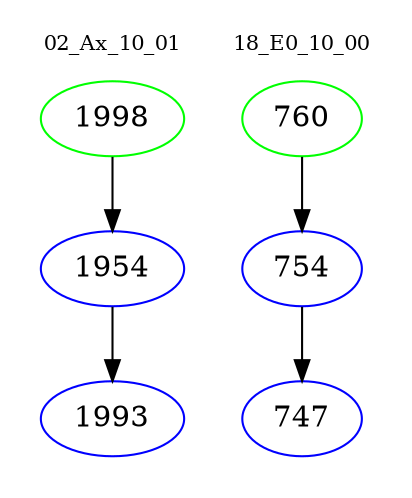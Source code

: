 digraph{
subgraph cluster_0 {
color = white
label = "02_Ax_10_01";
fontsize=10;
T0_1998 [label="1998", color="green"]
T0_1998 -> T0_1954 [color="black"]
T0_1954 [label="1954", color="blue"]
T0_1954 -> T0_1993 [color="black"]
T0_1993 [label="1993", color="blue"]
}
subgraph cluster_1 {
color = white
label = "18_E0_10_00";
fontsize=10;
T1_760 [label="760", color="green"]
T1_760 -> T1_754 [color="black"]
T1_754 [label="754", color="blue"]
T1_754 -> T1_747 [color="black"]
T1_747 [label="747", color="blue"]
}
}
